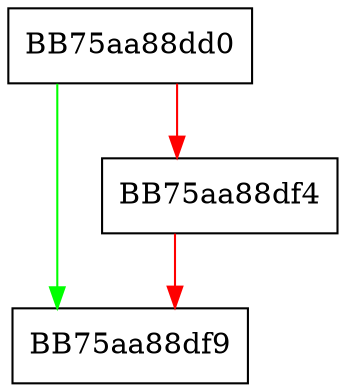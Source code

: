 digraph GetThreatDetails {
  node [shape="box"];
  graph [splines=ortho];
  BB75aa88dd0 -> BB75aa88df9 [color="green"];
  BB75aa88dd0 -> BB75aa88df4 [color="red"];
  BB75aa88df4 -> BB75aa88df9 [color="red"];
}